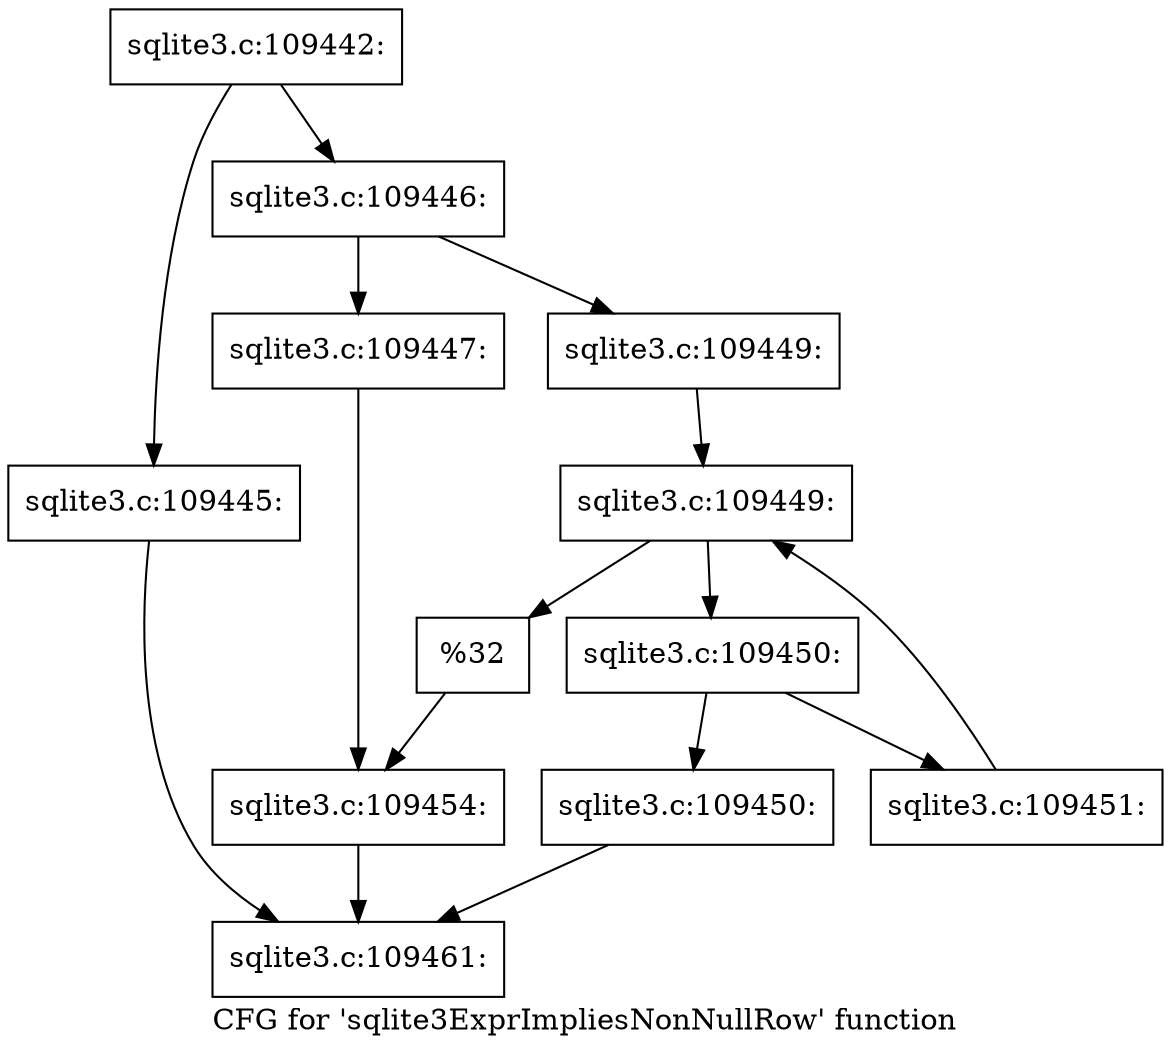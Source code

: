 digraph "CFG for 'sqlite3ExprImpliesNonNullRow' function" {
	label="CFG for 'sqlite3ExprImpliesNonNullRow' function";

	Node0x55c0f8bb90f0 [shape=record,label="{sqlite3.c:109442:}"];
	Node0x55c0f8bb90f0 -> Node0x55c0f8bc1360;
	Node0x55c0f8bb90f0 -> Node0x55c0f8bc13b0;
	Node0x55c0f8bc1360 [shape=record,label="{sqlite3.c:109445:}"];
	Node0x55c0f8bc1360 -> Node0x55c0f8bbfc60;
	Node0x55c0f8bc13b0 [shape=record,label="{sqlite3.c:109446:}"];
	Node0x55c0f8bc13b0 -> Node0x55c0f8bc1800;
	Node0x55c0f8bc13b0 -> Node0x55c0f8bc18a0;
	Node0x55c0f8bc1800 [shape=record,label="{sqlite3.c:109447:}"];
	Node0x55c0f8bc1800 -> Node0x55c0f8bc1850;
	Node0x55c0f8bc18a0 [shape=record,label="{sqlite3.c:109449:}"];
	Node0x55c0f8bc18a0 -> Node0x55c0f8bc21d0;
	Node0x55c0f8bc21d0 [shape=record,label="{sqlite3.c:109449:}"];
	Node0x55c0f8bc21d0 -> Node0x55c0f8bc2750;
	Node0x55c0f8bc21d0 -> Node0x55c0f8bc2330;
	Node0x55c0f8bc2750 [shape=record,label="{sqlite3.c:109450:}"];
	Node0x55c0f8bc2750 -> Node0x55c0f8bc2960;
	Node0x55c0f8bc2750 -> Node0x55c0f8bc29b0;
	Node0x55c0f8bc2960 [shape=record,label="{sqlite3.c:109450:}"];
	Node0x55c0f8bc2960 -> Node0x55c0f8bbfc60;
	Node0x55c0f8bc29b0 [shape=record,label="{sqlite3.c:109451:}"];
	Node0x55c0f8bc29b0 -> Node0x55c0f8bc21d0;
	Node0x55c0f8bc2330 [shape=record,label="{%32}"];
	Node0x55c0f8bc2330 -> Node0x55c0f8bc1850;
	Node0x55c0f8bc1850 [shape=record,label="{sqlite3.c:109454:}"];
	Node0x55c0f8bc1850 -> Node0x55c0f8bbfc60;
	Node0x55c0f8bbfc60 [shape=record,label="{sqlite3.c:109461:}"];
}
